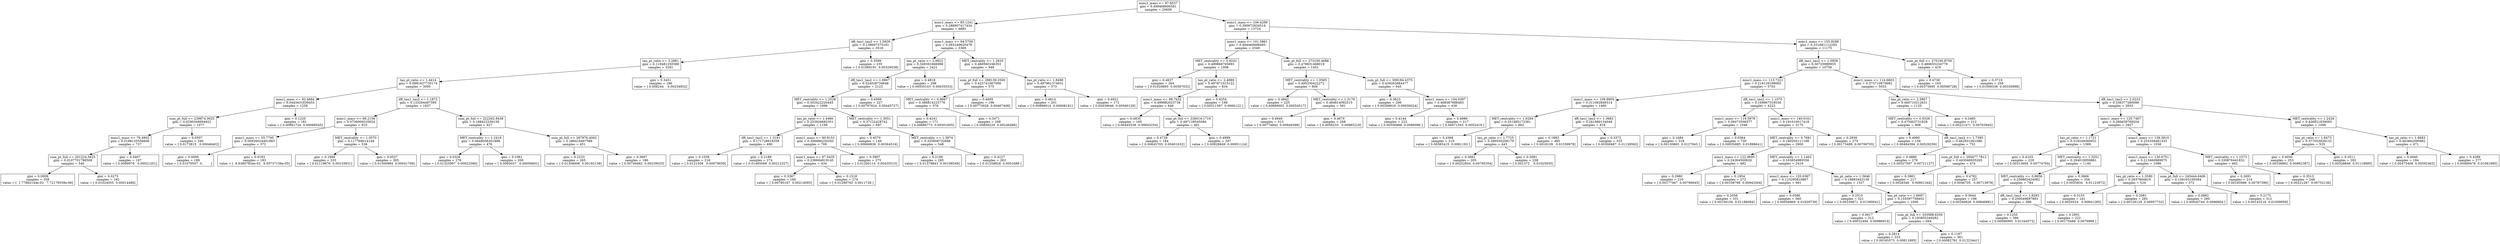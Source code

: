digraph Tree {
0 [label="mmc1_mass <= 97.8537\ngini = 0.499468606581\nsamples = 20609", shape="box"] ;
1 [label="mmc1_mass <= 85.1241\ngini = 0.288907417434\nsamples = 6885", shape="box"] ;
0 -> 1 ;
2 [label="dR_tau1_tau2 <= 1.5629\ngini = 0.138697575181\nsamples = 3516", shape="box"] ;
1 -> 2 ;
3 [label="tau_pt_ratio <= 3.2881\ngini = 0.116481250588\nsamples = 3281", shape="box"] ;
2 -> 3 ;
4 [label="tau_pt_ratio <= 1.4414\ngini = 0.0981637735174\nsamples = 3095", shape="box"] ;
3 -> 4 ;
5 [label="mmc1_mass <= 82.4664\ngini = 0.0443431839455\nsamples = 1258", shape="box"] ;
4 -> 5 ;
6 [label="sum_pt_full <= 239874.0625\ngini = 0.0290348094922\nsamples = 1077", shape="box"] ;
5 -> 6 ;
7 [label="mmc1_mass <= 76.4902\ngini = 0.0188135556606\nsamples = 737", shape="box"] ;
6 -> 7 ;
8 [label="sum_pt_full <= 201224.5625\ngini = 0.0107701798509\nsamples = 540", shape="box"] ;
7 -> 8 ;
9 [label="gini = 0.0009\nsamples = 358\nvalue = [  1.77882144e-02   7.72179559e-06]", shape="box"] ;
8 -> 9 ;
10 [label="gini = 0.0275\nsamples = 182\nvalue = [ 0.01024055  0.00014486]", shape="box"] ;
8 -> 10 ;
11 [label="gini = 0.0407\nsamples = 197\nvalue = [ 0.0099978   0.00021201]", shape="box"] ;
7 -> 11 ;
12 [label="gini = 0.0507\nsamples = 340\nvalue = [ 0.0173815   0.00046402]", shape="box"] ;
6 -> 12 ;
13 [label="gini = 0.1220\nsamples = 181\nvalue = [ 0.00981724  0.00068545]", shape="box"] ;
5 -> 13 ;
14 [label="dR_tau1_tau2 <= 1.1872\ngini = 0.133284487595\nsamples = 1837", shape="box"] ;
4 -> 14 ;
15 [label="mmc1_mass <= 68.2156\ngini = 0.0736009220024\nsamples = 910", shape="box"] ;
14 -> 15 ;
16 [label="mmc1_mass <= 55.7795\ngini = 0.00926024491983\nsamples = 372", shape="box"] ;
15 -> 16 ;
17 [label="gini = 0.0000\nsamples = 189\nvalue = [ 0.01070507  0.        ]", shape="box"] ;
16 -> 17 ;
18 [label="gini = 0.0193\nsamples = 183\nvalue = [  9.63807834e-03   9.50737156e-05]", shape="box"] ;
16 -> 18 ;
19 [label="MET_centrality <= 1.0570\ngini = 0.117768014148\nsamples = 538", shape="box"] ;
15 -> 19 ;
20 [label="gini = 0.1908\nsamples = 233\nvalue = [ 0.01119676  0.00133931]", shape="box"] ;
19 -> 20 ;
21 [label="gini = 0.0527\nsamples = 305\nvalue = [ 0.01500984  0.00041769]", shape="box"] ;
19 -> 21 ;
22 [label="sum_pt_full <= 222262.8438\ngini = 0.188422236139\nsamples = 927", shape="box"] ;
14 -> 22 ;
23 [label="MET_centrality <= 1.2419\ngini = 0.0648056301898\nsamples = 476", shape="box"] ;
22 -> 23 ;
24 [label="gini = 0.0326\nsamples = 276\nvalue = [ 0.01325997  0.00022366]", shape="box"] ;
23 -> 24 ;
25 [label="gini = 0.1061\nsamples = 200\nvalue = [ 0.0095037   0.00056601]", shape="box"] ;
23 -> 25 ;
26 [label="sum_pt_full <= 267976.4062\ngini = 0.286416497588\nsamples = 451", shape="box"] ;
22 -> 26 ;
27 [label="gini = 0.2233\nsamples = 265\nvalue = [ 0.01308606  0.00192138]", shape="box"] ;
26 -> 27 ;
28 [label="gini = 0.3667\nsamples = 186\nvalue = [ 0.00749482  0.00239025]", shape="box"] ;
26 -> 28 ;
29 [label="gini = 0.3451\nsamples = 186\nvalue = [ 0.008244    0.00234852]", shape="box"] ;
3 -> 29 ;
30 [label="gini = 0.3599\nsamples = 235\nvalue = [ 0.01069191  0.00329038]", shape="box"] ;
2 -> 30 ;
31 [label="mmc1_mass <= 94.5706\ngini = 0.393249625478\nsamples = 3369", shape="box"] ;
1 -> 31 ;
32 [label="tau_pt_ratio <= 2.9822\ngini = 0.349391666998\nsamples = 2421", shape="box"] ;
31 -> 32 ;
33 [label="dR_tau1_tau2 <= 1.6967\ngini = 0.324028734648\nsamples = 2123", shape="box"] ;
32 -> 33 ;
34 [label="MET_centrality <= 1.2528\ngini = 0.303422220445\nsamples = 1896", shape="box"] ;
33 -> 34 ;
35 [label="tau_pt_ratio <= 1.4466\ngini = 0.253926682351\nsamples = 1199", shape="box"] ;
34 -> 35 ;
36 [label="dR_tau1_tau2 <= 1.3181\ngini = 0.171726618358\nsamples = 490", shape="box"] ;
35 -> 36 ;
37 [label="gini = 0.1039\nsamples = 216\nvalue = [ 0.0121508   0.00070659]", shape="box"] ;
36 -> 37 ;
38 [label="gini = 0.2189\nsamples = 274\nvalue = [ 0.01485068  0.00212327]", shape="box"] ;
36 -> 38 ;
39 [label="mmc1_mass <= 90.9153\ngini = 0.306886230293\nsamples = 709", shape="box"] ;
35 -> 39 ;
40 [label="mmc1_mass <= 87.0435\ngini = 0.236664819145\nsamples = 434", shape="box"] ;
39 -> 40 ;
41 [label="gini = 0.3367\nsamples = 160\nvalue = [ 0.00785167  0.00214095]", shape="box"] ;
40 -> 41 ;
42 [label="gini = 0.1518\nsamples = 274\nvalue = [ 0.01299792  0.0011728 ]", shape="box"] ;
40 -> 42 ;
43 [label="gini = 0.3907\nsamples = 275\nvalue = [ 0.01200114  0.00435515]", shape="box"] ;
39 -> 43 ;
44 [label="MET_centrality <= 1.3051\ngini = 0.37122428742\nsamples = 697", shape="box"] ;
34 -> 44 ;
45 [label="gini = 0.4570\nsamples = 149\nvalue = [ 0.00666936  0.00364516]", shape="box"] ;
44 -> 45 ;
46 [label="MET_centrality <= 1.3874\ngini = 0.335608732686\nsamples = 548", shape="box"] ;
44 -> 46 ;
47 [label="gini = 0.2199\nsamples = 285\nvalue = [ 0.01379843  0.00198549]", shape="box"] ;
46 -> 47 ;
48 [label="gini = 0.4127\nsamples = 263\nvalue = [ 0.01258828  0.0051689 ]", shape="box"] ;
46 -> 48 ;
49 [label="gini = 0.4599\nsamples = 227\nvalue = [ 0.00797624  0.00445727]", shape="box"] ;
33 -> 49 ;
50 [label="gini = 0.4818\nsamples = 298\nvalue = [ 0.00935103  0.00635553]", shape="box"] ;
32 -> 50 ;
51 [label="MET_centrality <= 1.2833\ngini = 0.468560166353\nsamples = 948", shape="box"] ;
31 -> 51 ;
52 [label="sum_pt_full <= 298139.2500\ngini = 0.423741067009\nsamples = 575", shape="box"] ;
51 -> 52 ;
53 [label="MET_centrality <= 0.9667\ngini = 0.386814223776\nsamples = 379", shape="box"] ;
52 -> 53 ;
54 [label="gini = 0.4241\nsamples = 171\nvalue = [ 0.00686773  0.00301605]", shape="box"] ;
53 -> 54 ;
55 [label="gini = 0.3471\nsamples = 208\nvalue = [ 0.00856229  0.00246486]", shape="box"] ;
53 -> 55 ;
56 [label="gini = 0.4695\nsamples = 196\nvalue = [ 0.00773928  0.00467408]", shape="box"] ;
52 -> 56 ;
57 [label="tau_pt_ratio <= 1.8498\ngini = 0.497861374931\nsamples = 373", shape="box"] ;
51 -> 57 ;
58 [label="gini = 0.4814\nsamples = 201\nvalue = [ 0.00899014  0.00608181]", shape="box"] ;
57 -> 58 ;
59 [label="gini = 0.4921\nsamples = 172\nvalue = [ 0.00439646  0.00566129]", shape="box"] ;
57 -> 59 ;
60 [label="mmc1_mass <= 106.4299\ngini = 0.390972834514\nsamples = 13724", shape="box"] ;
0 -> 60 ;
61 [label="mmc1_mass <= 101.5861\ngini = 0.494469498493\nsamples = 2549", shape="box"] ;
60 -> 61 ;
62 [label="MET_centrality <= 0.9242\ngini = 0.499866705693\nsamples = 1098", shape="box"] ;
61 -> 62 ;
63 [label="gini = 0.4637\nsamples = 264\nvalue = [ 0.01020895  0.00587632]", shape="box"] ;
62 -> 63 ;
64 [label="tau_pt_ratio <= 2.4889\ngini = 0.497871015122\nsamples = 834", shape="box"] ;
62 -> 64 ;
65 [label="mmc1_mass <= 98.7632\ngini = 0.499982023736\nsamples = 646", shape="box"] ;
64 -> 65 ;
66 [label="gini = 0.4835\nsamples = 165\nvalue = [ 0.00445536  0.00643254]", shape="box"] ;
65 -> 66 ;
67 [label="sum_pt_full <= 226014.1719\ngini = 0.497129545084\nsamples = 481", shape="box"] ;
65 -> 67 ;
68 [label="gini = 0.4728\nsamples = 184\nvalue = [ 0.00645705  0.00401632]", shape="box"] ;
67 -> 68 ;
69 [label="gini = 0.4999\nsamples = 297\nvalue = [ 0.00928849  0.00951124]", shape="box"] ;
67 -> 69 ;
70 [label="gini = 0.4354\nsamples = 188\nvalue = [ 0.00311597  0.0066122 ]", shape="box"] ;
64 -> 70 ;
71 [label="sum_pt_full <= 273100.4688\ngini = 0.478831468019\nsamples = 1451", shape="box"] ;
61 -> 71 ;
72 [label="MET_centrality <= 1.0565\ngini = 0.495230422272\nsamples = 806", shape="box"] ;
71 -> 72 ;
73 [label="gini = 0.4942\nsamples = 225\nvalue = [ 0.00689002  0.00554517]", shape="box"] ;
72 -> 73 ;
74 [label="MET_centrality <= 1.3179\ngini = 0.484614092515\nsamples = 581", shape="box"] ;
72 -> 74 ;
75 [label="gini = 0.4949\nsamples = 313\nvalue = [ 0.00774842  0.00949398]", shape="box"] ;
74 -> 75 ;
76 [label="gini = 0.4670\nsamples = 268\nvalue = [ 0.0058233   0.00985216]", shape="box"] ;
74 -> 76 ;
77 [label="sum_pt_full <= 309184.4375\ngini = 0.439262684477\nsamples = 645", shape="box"] ;
71 -> 77 ;
78 [label="gini = 0.3623\nsamples = 206\nvalue = [ 0.00289916  0.00930024]", shape="box"] ;
77 -> 78 ;
79 [label="mmc1_mass <= 104.0397\ngini = 0.468387688483\nsamples = 439", shape="box"] ;
77 -> 79 ;
80 [label="gini = 0.4144\nsamples = 222\nvalue = [ 0.00356988  0.0086096 ]", shape="box"] ;
79 -> 80 ;
81 [label="gini = 0.4986\nsamples = 217\nvalue = [ 0.00471543  0.0052419 ]", shape="box"] ;
79 -> 81 ;
82 [label="mmc1_mass <= 155.9288\ngini = 0.331681112293\nsamples = 11175", shape="box"] ;
60 -> 82 ;
83 [label="dR_tau1_tau2 <= 1.5959\ngini = 0.30725989935\nsamples = 10756", shape="box"] ;
82 -> 83 ;
84 [label="mmc1_mass <= 113.7221\ngini = 0.218129199065\nsamples = 5703", shape="box"] ;
83 -> 84 ;
85 [label="mmc1_mass <= 109.8905\ngini = 0.311062849314\nsamples = 1480", shape="box"] ;
84 -> 85 ;
86 [label="MET_centrality <= 1.0284\ngini = 0.351485172381\nsamples = 662", shape="box"] ;
85 -> 86 ;
87 [label="gini = 0.4366\nsamples = 219\nvalue = [ 0.00385415  0.0081193 ]", shape="box"] ;
86 -> 87 ;
88 [label="tau_pt_ratio <= 1.7725\ngini = 0.290550208179\nsamples = 443", shape="box"] ;
86 -> 88 ;
89 [label="gini = 0.3661\nsamples = 205\nvalue = [ 0.00252854  0.00795354]", shape="box"] ;
88 -> 89 ;
90 [label="gini = 0.2081\nsamples = 238\nvalue = [ 0.001372    0.01025935]", shape="box"] ;
88 -> 90 ;
91 [label="dR_tau1_tau2 <= 1.3683\ngini = 0.261980134048\nsamples = 818", shape="box"] ;
85 -> 91 ;
92 [label="gini = 0.1883\nsamples = 485\nvalue = [ 0.0018109   0.01539978]", shape="box"] ;
91 -> 92 ;
93 [label="gini = 0.3372\nsamples = 333\nvalue = [ 0.00308487  0.01128562]", shape="box"] ;
91 -> 93 ;
94 [label="dR_tau1_tau2 <= 1.1070\ngini = 0.169967318536\nsamples = 4223", shape="box"] ;
84 -> 94 ;
95 [label="mmc1_mass <= 119.5978\ngini = 0.09473506577\nsamples = 1048", shape="box"] ;
94 -> 95 ;
96 [label="gini = 0.1684\nsamples = 318\nvalue = [ 0.00130865  0.0127945 ]", shape="box"] ;
95 -> 96 ;
97 [label="gini = 0.0364\nsamples = 730\nvalue = [ 0.00035885  0.01898641]", shape="box"] ;
95 -> 97 ;
98 [label="mmc1_mass <= 140.0161\ngini = 0.191010017418\nsamples = 3175", shape="box"] ;
94 -> 98 ;
99 [label="MET_centrality <= 0.7681\ngini = 0.180205111188\nsamples = 2900", shape="box"] ;
98 -> 99 ;
100 [label="mmc1_mass <= 122.9695\ngini = 0.24264500626\nsamples = 482", shape="box"] ;
99 -> 100 ;
101 [label="gini = 0.2980\nsamples = 210\nvalue = [ 0.00177467  0.00796645]", shape="box"] ;
100 -> 101 ;
102 [label="gini = 0.1854\nsamples = 272\nvalue = [ 0.00108798  0.00943264]", shape="box"] ;
100 -> 102 ;
103 [label="MET_centrality <= 1.1463\ngini = 0.163654985556\nsamples = 2418", shape="box"] ;
99 -> 103 ;
104 [label="mmc1_mass <= 120.6367\ngini = 0.123295810867\nsamples = 891", shape="box"] ;
103 -> 104 ;
105 [label="gini = 0.2056\nsamples = 331\nvalue = [ 0.00156156  0.01186084]", shape="box"] ;
104 -> 105 ;
106 [label="gini = 0.0586\nsamples = 560\nvalue = [ 0.00056969  0.01829739]", shape="box"] ;
104 -> 106 ;
107 [label="tau_pt_ratio <= 1.3646\ngini = 0.18883443139\nsamples = 1527", shape="box"] ;
103 -> 107 ;
108 [label="gini = 0.2510\nsamples = 521\nvalue = [ 0.00239871  0.01390041]", shape="box"] ;
107 -> 108 ;
109 [label="tau_pt_ratio <= 1.6697\ngini = 0.155597758402\nsamples = 1006", shape="box"] ;
107 -> 109 ;
110 [label="gini = 0.0617\nsamples = 312\nvalue = [ 0.00032494  0.00986914]", shape="box"] ;
109 -> 110 ;
111 [label="sum_pt_full <= 333588.6250\ngini = 0.193855349282\nsamples = 694", shape="box"] ;
109 -> 111 ;
112 [label="gini = 0.2814\nsamples = 333\nvalue = [ 0.00165573  0.00811895]", shape="box"] ;
111 -> 112 ;
113 [label="gini = 0.1187\nsamples = 361\nvalue = [ 0.00082792  0.01223441]", shape="box"] ;
111 -> 113 ;
114 [label="gini = 0.2930\nsamples = 275\nvalue = [ 0.00173489  0.00799705]", shape="box"] ;
98 -> 114 ;
115 [label="mmc1_mass <= 114.6603\ngini = 0.373710870682\nsamples = 5053", shape="box"] ;
83 -> 115 ;
116 [label="tau_pt_ratio <= 2.5867\ngini = 0.460710212631\nsamples = 1120", shape="box"] ;
115 -> 116 ;
117 [label="MET_centrality <= 0.9326\ngini = 0.475463731828\nsamples = 908", shape="box"] ;
116 -> 117 ;
118 [label="gini = 0.4990\nsamples = 156\nvalue = [ 0.00484394  0.00529259]", shape="box"] ;
117 -> 118 ;
119 [label="dR_tau1_tau2 <= 1.7385\ngini = 0.462831061086\nsamples = 752", shape="box"] ;
117 -> 119 ;
120 [label="gini = 0.4880\nsamples = 278\nvalue = [ 0.00527597  0.00721127]", shape="box"] ;
119 -> 120 ;
121 [label="sum_pt_full <= 200477.7812\ngini = 0.443046935265\nsamples = 474", shape="box"] ;
119 -> 121 ;
122 [label="gini = 0.3861\nsamples = 217\nvalue = [ 0.0028348   0.00801344]", shape="box"] ;
121 -> 122 ;
123 [label="gini = 0.4782\nsamples = 257\nvalue = [ 0.0046705   0.00713878]", shape="box"] ;
121 -> 123 ;
124 [label="gini = 0.3485\nsamples = 212\nvalue = [ 0.00221471  0.00763945]", shape="box"] ;
116 -> 124 ;
125 [label="dR_tau1_tau2 <= 2.0233\ngini = 0.336377280096\nsamples = 3933", shape="box"] ;
115 -> 125 ;
126 [label="mmc1_mass <= 125.7467\ngini = 0.286659769204\nsamples = 2927", shape="box"] ;
125 -> 126 ;
127 [label="tau_pt_ratio <= 1.1721\ngini = 0.318249360931\nsamples = 1369", shape="box"] ;
126 -> 127 ;
128 [label="gini = 0.4103\nsamples = 229\nvalue = [ 0.00313694  0.00774764]", shape="box"] ;
127 -> 128 ;
129 [label="MET_centrality <= 1.3251\ngini = 0.294018959861\nsamples = 1140", shape="box"] ;
127 -> 129 ;
130 [label="MET_centrality <= 0.8656\ngini = 0.258863424082\nsamples = 784", shape="box"] ;
129 -> 130 ;
131 [label="gini = 0.3644\nsamples = 196\nvalue = [ 0.00266928  0.00846881]", shape="box"] ;
130 -> 131 ;
132 [label="dR_tau1_tau2 <= 1.8283\ngini = 0.200049697893\nsamples = 588", shape="box"] ;
130 -> 132 ;
133 [label="gini = 0.1255\nsamples = 366\nvalue = [ 0.00096995  0.01344572]", shape="box"] ;
132 -> 133 ;
134 [label="gini = 0.2951\nsamples = 222\nvalue = [ 0.00175488  0.0079999 ]", shape="box"] ;
132 -> 134 ;
135 [label="gini = 0.3666\nsamples = 356\nvalue = [ 0.0035834   0.01123972]", shape="box"] ;
129 -> 135 ;
136 [label="mmc1_mass <= 138.3810\ngini = 0.253358481333\nsamples = 1558", shape="box"] ;
126 -> 136 ;
137 [label="mmc1_mass <= 130.6751\ngini = 0.213460989875\nsamples = 1096", shape="box"] ;
136 -> 137 ;
138 [label="tau_pt_ratio <= 1.5590\ngini = 0.2637904819\nsamples = 524", shape="box"] ;
137 -> 138 ;
139 [label="gini = 0.3153\nsamples = 241\nvalue = [ 0.0020524   0.00841285]", shape="box"] ;
138 -> 139 ;
140 [label="gini = 0.2081\nsamples = 283\nvalue = [ 0.00128129  0.00957732]", shape="box"] ;
138 -> 140 ;
141 [label="sum_pt_full <= 245444.6406\ngini = 0.159193109384\nsamples = 572", shape="box"] ;
137 -> 141 ;
142 [label="gini = 0.0862\nsamples = 260\nvalue = [ 0.00045744  0.0096804 ]", shape="box"] ;
141 -> 142 ;
143 [label="gini = 0.2175\nsamples = 312\nvalue = [ 0.00143216  0.01009958]", shape="box"] ;
141 -> 143 ;
144 [label="MET_centrality <= 1.1573\ngini = 0.330876441832\nsamples = 462", shape="box"] ;
136 -> 144 ;
145 [label="gini = 0.3091\nsamples = 214\nvalue = [ 0.00185986  0.00787396]", shape="box"] ;
144 -> 145 ;
146 [label="gini = 0.3513\nsamples = 248\nvalue = [ 0.00221297  0.00752136]", shape="box"] ;
144 -> 146 ;
147 [label="MET_centrality <= 1.2426\ngini = 0.426821839093\nsamples = 1006", shape="box"] ;
125 -> 147 ;
148 [label="tau_pt_ratio <= 1.8473\ngini = 0.377053929132\nsamples = 535", shape="box"] ;
147 -> 148 ;
149 [label="gini = 0.4050\nsamples = 253\nvalue = [ 0.00338862  0.00862387]", shape="box"] ;
148 -> 149 ;
150 [label="gini = 0.3511\nsamples = 282\nvalue = [ 0.00328846  0.01118885]", shape="box"] ;
148 -> 150 ;
151 [label="tau_pt_ratio <= 1.6683\ngini = 0.463862090982\nsamples = 471", shape="box"] ;
147 -> 151 ;
152 [label="gini = 0.4940\nsamples = 194\nvalue = [ 0.00475408  0.00592463]", shape="box"] ;
151 -> 152 ;
153 [label="gini = 0.4289\nsamples = 277\nvalue = [ 0.00489478  0.01081985]", shape="box"] ;
151 -> 153 ;
154 [label="sum_pt_full <= 275100.8750\ngini = 0.480655234779\nsamples = 419", shape="box"] ;
82 -> 154 ;
155 [label="gini = 0.4738\nsamples = 163\nvalue = [ 0.00375695  0.00598728]", shape="box"] ;
154 -> 155 ;
156 [label="gini = 0.3719\nsamples = 256\nvalue = [ 0.01009336  0.00330998]", shape="box"] ;
154 -> 156 ;
}